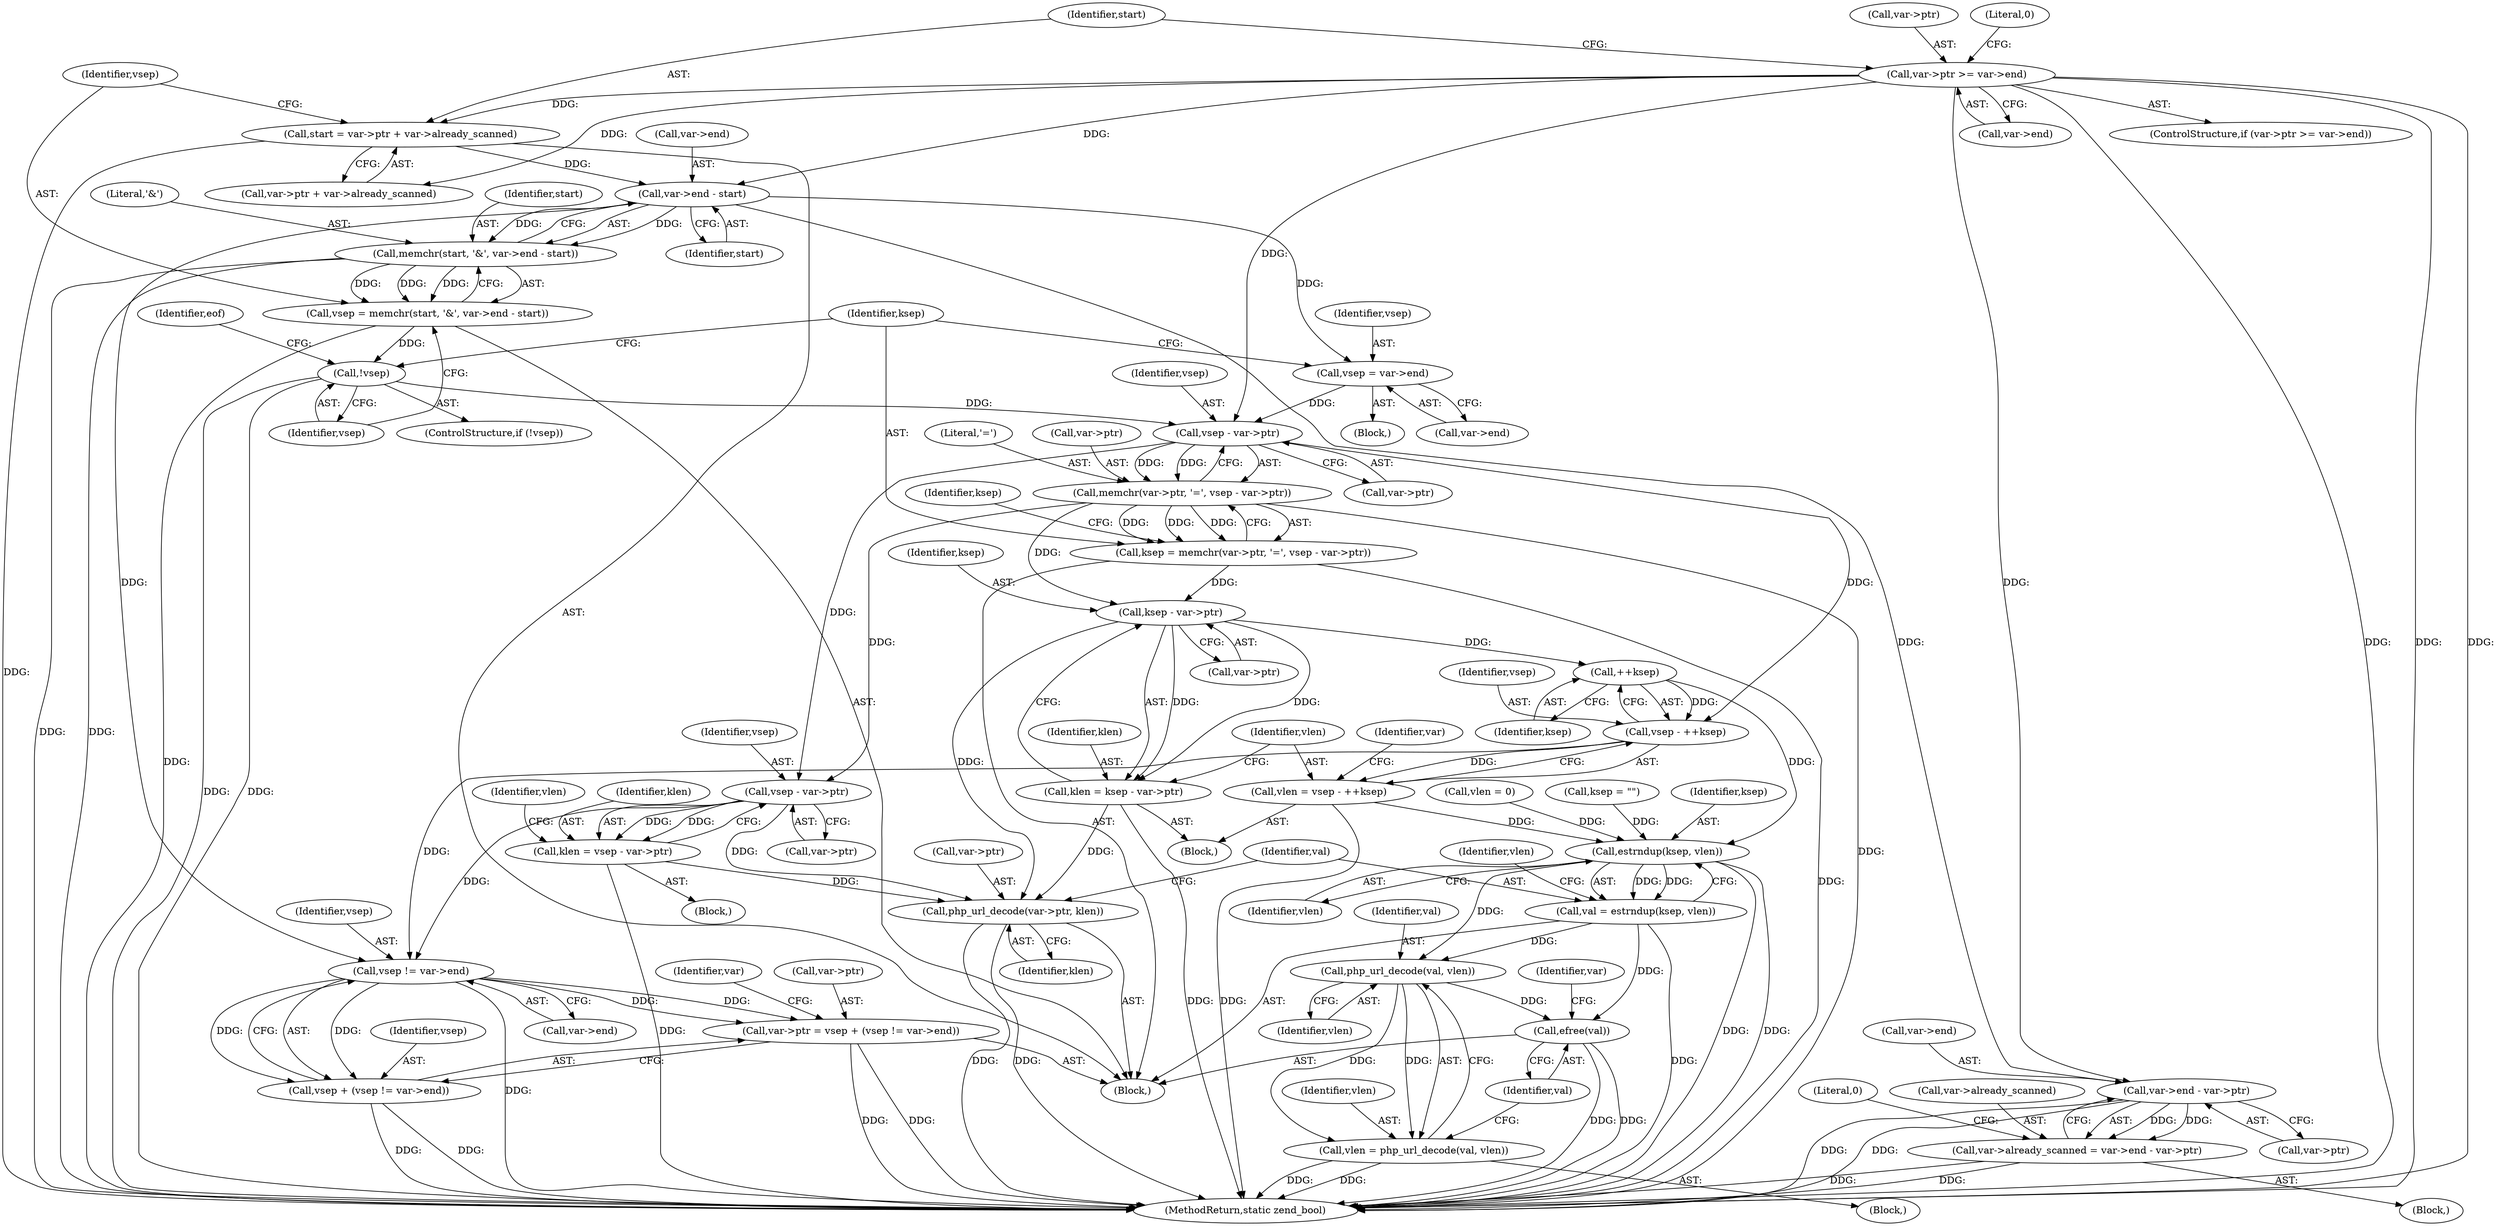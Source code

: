 digraph "0_php-src_0f8cf3b8497dc45c010c44ed9e96518e11e19fc3@integer" {
"1000126" [label="(Call,start = var->ptr + var->already_scanned)"];
"1000116" [label="(Call,var->ptr >= var->end)"];
"1000140" [label="(Call,var->end - start)"];
"1000137" [label="(Call,memchr(start, '&', var->end - start))"];
"1000135" [label="(Call,vsep = memchr(start, '&', var->end - start))"];
"1000146" [label="(Call,!vsep)"];
"1000180" [label="(Call,vsep - var->ptr)"];
"1000175" [label="(Call,memchr(var->ptr, '=', vsep - var->ptr))"];
"1000173" [label="(Call,ksep = memchr(var->ptr, '=', vsep - var->ptr))"];
"1000194" [label="(Call,ksep - var->ptr)"];
"1000192" [label="(Call,klen = ksep - var->ptr)"];
"1000220" [label="(Call,php_url_decode(var->ptr, klen))"];
"1000203" [label="(Call,++ksep)"];
"1000201" [label="(Call,vsep - ++ksep)"];
"1000199" [label="(Call,vlen = vsep - ++ksep)"];
"1000227" [label="(Call,estrndup(ksep, vlen))"];
"1000225" [label="(Call,val = estrndup(ksep, vlen))"];
"1000235" [label="(Call,php_url_decode(val, vlen))"];
"1000233" [label="(Call,vlen = php_url_decode(val, vlen))"];
"1000239" [label="(Call,efree(val))"];
"1000247" [label="(Call,vsep != var->end)"];
"1000241" [label="(Call,var->ptr = vsep + (vsep != var->end))"];
"1000245" [label="(Call,vsep + (vsep != var->end))"];
"1000212" [label="(Call,vsep - var->ptr)"];
"1000210" [label="(Call,klen = vsep - var->ptr)"];
"1000157" [label="(Call,var->end - var->ptr)"];
"1000153" [label="(Call,var->already_scanned = var->end - var->ptr)"];
"1000168" [label="(Call,vsep = var->end)"];
"1000195" [label="(Identifier,ksep)"];
"1000227" [label="(Call,estrndup(ksep, vlen))"];
"1000217" [label="(Call,vlen = 0)"];
"1000169" [label="(Identifier,vsep)"];
"1000218" [label="(Identifier,vlen)"];
"1000152" [label="(Block,)"];
"1000259" [label="(MethodReturn,static zend_bool)"];
"1000240" [label="(Identifier,val)"];
"1000161" [label="(Call,var->ptr)"];
"1000186" [label="(Identifier,ksep)"];
"1000204" [label="(Identifier,ksep)"];
"1000107" [label="(Block,)"];
"1000248" [label="(Identifier,vsep)"];
"1000207" [label="(Call,ksep = \"\")"];
"1000147" [label="(Identifier,vsep)"];
"1000167" [label="(Block,)"];
"1000157" [label="(Call,var->end - var->ptr)"];
"1000154" [label="(Call,var->already_scanned)"];
"1000254" [label="(Identifier,var)"];
"1000193" [label="(Identifier,klen)"];
"1000182" [label="(Call,var->ptr)"];
"1000176" [label="(Call,var->ptr)"];
"1000203" [label="(Call,++ksep)"];
"1000236" [label="(Identifier,val)"];
"1000211" [label="(Identifier,klen)"];
"1000139" [label="(Literal,'&')"];
"1000120" [label="(Call,var->end)"];
"1000225" [label="(Call,val = estrndup(ksep, vlen))"];
"1000187" [label="(Block,)"];
"1000200" [label="(Identifier,vlen)"];
"1000153" [label="(Call,var->already_scanned = var->end - var->ptr)"];
"1000232" [label="(Block,)"];
"1000222" [label="(Identifier,var)"];
"1000221" [label="(Call,var->ptr)"];
"1000165" [label="(Literal,0)"];
"1000199" [label="(Call,vlen = vsep - ++ksep)"];
"1000146" [label="(Call,!vsep)"];
"1000194" [label="(Call,ksep - var->ptr)"];
"1000168" [label="(Call,vsep = var->end)"];
"1000128" [label="(Call,var->ptr + var->already_scanned)"];
"1000234" [label="(Identifier,vlen)"];
"1000249" [label="(Call,var->end)"];
"1000226" [label="(Identifier,val)"];
"1000170" [label="(Call,var->end)"];
"1000233" [label="(Call,vlen = php_url_decode(val, vlen))"];
"1000206" [label="(Block,)"];
"1000237" [label="(Identifier,vlen)"];
"1000192" [label="(Call,klen = ksep - var->ptr)"];
"1000140" [label="(Call,var->end - start)"];
"1000241" [label="(Call,var->ptr = vsep + (vsep != var->end))"];
"1000145" [label="(ControlStructure,if (!vsep))"];
"1000235" [label="(Call,php_url_decode(val, vlen))"];
"1000180" [label="(Call,vsep - var->ptr)"];
"1000181" [label="(Identifier,vsep)"];
"1000125" [label="(Literal,0)"];
"1000243" [label="(Identifier,var)"];
"1000116" [label="(Call,var->ptr >= var->end)"];
"1000137" [label="(Call,memchr(start, '&', var->end - start))"];
"1000173" [label="(Call,ksep = memchr(var->ptr, '=', vsep - var->ptr))"];
"1000127" [label="(Identifier,start)"];
"1000115" [label="(ControlStructure,if (var->ptr >= var->end))"];
"1000231" [label="(Identifier,vlen)"];
"1000158" [label="(Call,var->end)"];
"1000210" [label="(Call,klen = vsep - var->ptr)"];
"1000126" [label="(Call,start = var->ptr + var->already_scanned)"];
"1000214" [label="(Call,var->ptr)"];
"1000135" [label="(Call,vsep = memchr(start, '&', var->end - start))"];
"1000201" [label="(Call,vsep - ++ksep)"];
"1000220" [label="(Call,php_url_decode(var->ptr, klen))"];
"1000228" [label="(Identifier,ksep)"];
"1000246" [label="(Identifier,vsep)"];
"1000138" [label="(Identifier,start)"];
"1000245" [label="(Call,vsep + (vsep != var->end))"];
"1000175" [label="(Call,memchr(var->ptr, '=', vsep - var->ptr))"];
"1000117" [label="(Call,var->ptr)"];
"1000229" [label="(Identifier,vlen)"];
"1000196" [label="(Call,var->ptr)"];
"1000179" [label="(Literal,'=')"];
"1000224" [label="(Identifier,klen)"];
"1000174" [label="(Identifier,ksep)"];
"1000202" [label="(Identifier,vsep)"];
"1000239" [label="(Call,efree(val))"];
"1000213" [label="(Identifier,vsep)"];
"1000151" [label="(Identifier,eof)"];
"1000144" [label="(Identifier,start)"];
"1000242" [label="(Call,var->ptr)"];
"1000212" [label="(Call,vsep - var->ptr)"];
"1000141" [label="(Call,var->end)"];
"1000247" [label="(Call,vsep != var->end)"];
"1000136" [label="(Identifier,vsep)"];
"1000126" -> "1000107"  [label="AST: "];
"1000126" -> "1000128"  [label="CFG: "];
"1000127" -> "1000126"  [label="AST: "];
"1000128" -> "1000126"  [label="AST: "];
"1000136" -> "1000126"  [label="CFG: "];
"1000126" -> "1000259"  [label="DDG: "];
"1000116" -> "1000126"  [label="DDG: "];
"1000126" -> "1000140"  [label="DDG: "];
"1000116" -> "1000115"  [label="AST: "];
"1000116" -> "1000120"  [label="CFG: "];
"1000117" -> "1000116"  [label="AST: "];
"1000120" -> "1000116"  [label="AST: "];
"1000125" -> "1000116"  [label="CFG: "];
"1000127" -> "1000116"  [label="CFG: "];
"1000116" -> "1000259"  [label="DDG: "];
"1000116" -> "1000259"  [label="DDG: "];
"1000116" -> "1000259"  [label="DDG: "];
"1000116" -> "1000128"  [label="DDG: "];
"1000116" -> "1000140"  [label="DDG: "];
"1000116" -> "1000157"  [label="DDG: "];
"1000116" -> "1000180"  [label="DDG: "];
"1000140" -> "1000137"  [label="AST: "];
"1000140" -> "1000144"  [label="CFG: "];
"1000141" -> "1000140"  [label="AST: "];
"1000144" -> "1000140"  [label="AST: "];
"1000137" -> "1000140"  [label="CFG: "];
"1000140" -> "1000137"  [label="DDG: "];
"1000140" -> "1000137"  [label="DDG: "];
"1000140" -> "1000157"  [label="DDG: "];
"1000140" -> "1000168"  [label="DDG: "];
"1000140" -> "1000247"  [label="DDG: "];
"1000137" -> "1000135"  [label="AST: "];
"1000138" -> "1000137"  [label="AST: "];
"1000139" -> "1000137"  [label="AST: "];
"1000135" -> "1000137"  [label="CFG: "];
"1000137" -> "1000259"  [label="DDG: "];
"1000137" -> "1000259"  [label="DDG: "];
"1000137" -> "1000135"  [label="DDG: "];
"1000137" -> "1000135"  [label="DDG: "];
"1000137" -> "1000135"  [label="DDG: "];
"1000135" -> "1000107"  [label="AST: "];
"1000136" -> "1000135"  [label="AST: "];
"1000147" -> "1000135"  [label="CFG: "];
"1000135" -> "1000259"  [label="DDG: "];
"1000135" -> "1000146"  [label="DDG: "];
"1000146" -> "1000145"  [label="AST: "];
"1000146" -> "1000147"  [label="CFG: "];
"1000147" -> "1000146"  [label="AST: "];
"1000151" -> "1000146"  [label="CFG: "];
"1000174" -> "1000146"  [label="CFG: "];
"1000146" -> "1000259"  [label="DDG: "];
"1000146" -> "1000259"  [label="DDG: "];
"1000146" -> "1000180"  [label="DDG: "];
"1000180" -> "1000175"  [label="AST: "];
"1000180" -> "1000182"  [label="CFG: "];
"1000181" -> "1000180"  [label="AST: "];
"1000182" -> "1000180"  [label="AST: "];
"1000175" -> "1000180"  [label="CFG: "];
"1000180" -> "1000175"  [label="DDG: "];
"1000180" -> "1000175"  [label="DDG: "];
"1000168" -> "1000180"  [label="DDG: "];
"1000180" -> "1000201"  [label="DDG: "];
"1000180" -> "1000212"  [label="DDG: "];
"1000175" -> "1000173"  [label="AST: "];
"1000176" -> "1000175"  [label="AST: "];
"1000179" -> "1000175"  [label="AST: "];
"1000173" -> "1000175"  [label="CFG: "];
"1000175" -> "1000259"  [label="DDG: "];
"1000175" -> "1000173"  [label="DDG: "];
"1000175" -> "1000173"  [label="DDG: "];
"1000175" -> "1000173"  [label="DDG: "];
"1000175" -> "1000194"  [label="DDG: "];
"1000175" -> "1000212"  [label="DDG: "];
"1000173" -> "1000107"  [label="AST: "];
"1000174" -> "1000173"  [label="AST: "];
"1000186" -> "1000173"  [label="CFG: "];
"1000173" -> "1000259"  [label="DDG: "];
"1000173" -> "1000194"  [label="DDG: "];
"1000194" -> "1000192"  [label="AST: "];
"1000194" -> "1000196"  [label="CFG: "];
"1000195" -> "1000194"  [label="AST: "];
"1000196" -> "1000194"  [label="AST: "];
"1000192" -> "1000194"  [label="CFG: "];
"1000194" -> "1000192"  [label="DDG: "];
"1000194" -> "1000192"  [label="DDG: "];
"1000194" -> "1000203"  [label="DDG: "];
"1000194" -> "1000220"  [label="DDG: "];
"1000192" -> "1000187"  [label="AST: "];
"1000193" -> "1000192"  [label="AST: "];
"1000200" -> "1000192"  [label="CFG: "];
"1000192" -> "1000259"  [label="DDG: "];
"1000192" -> "1000220"  [label="DDG: "];
"1000220" -> "1000107"  [label="AST: "];
"1000220" -> "1000224"  [label="CFG: "];
"1000221" -> "1000220"  [label="AST: "];
"1000224" -> "1000220"  [label="AST: "];
"1000226" -> "1000220"  [label="CFG: "];
"1000220" -> "1000259"  [label="DDG: "];
"1000220" -> "1000259"  [label="DDG: "];
"1000212" -> "1000220"  [label="DDG: "];
"1000210" -> "1000220"  [label="DDG: "];
"1000203" -> "1000201"  [label="AST: "];
"1000203" -> "1000204"  [label="CFG: "];
"1000204" -> "1000203"  [label="AST: "];
"1000201" -> "1000203"  [label="CFG: "];
"1000203" -> "1000201"  [label="DDG: "];
"1000203" -> "1000227"  [label="DDG: "];
"1000201" -> "1000199"  [label="AST: "];
"1000202" -> "1000201"  [label="AST: "];
"1000199" -> "1000201"  [label="CFG: "];
"1000201" -> "1000199"  [label="DDG: "];
"1000201" -> "1000247"  [label="DDG: "];
"1000199" -> "1000187"  [label="AST: "];
"1000200" -> "1000199"  [label="AST: "];
"1000222" -> "1000199"  [label="CFG: "];
"1000199" -> "1000259"  [label="DDG: "];
"1000199" -> "1000227"  [label="DDG: "];
"1000227" -> "1000225"  [label="AST: "];
"1000227" -> "1000229"  [label="CFG: "];
"1000228" -> "1000227"  [label="AST: "];
"1000229" -> "1000227"  [label="AST: "];
"1000225" -> "1000227"  [label="CFG: "];
"1000227" -> "1000259"  [label="DDG: "];
"1000227" -> "1000259"  [label="DDG: "];
"1000227" -> "1000225"  [label="DDG: "];
"1000227" -> "1000225"  [label="DDG: "];
"1000207" -> "1000227"  [label="DDG: "];
"1000217" -> "1000227"  [label="DDG: "];
"1000227" -> "1000235"  [label="DDG: "];
"1000225" -> "1000107"  [label="AST: "];
"1000226" -> "1000225"  [label="AST: "];
"1000231" -> "1000225"  [label="CFG: "];
"1000225" -> "1000259"  [label="DDG: "];
"1000225" -> "1000235"  [label="DDG: "];
"1000225" -> "1000239"  [label="DDG: "];
"1000235" -> "1000233"  [label="AST: "];
"1000235" -> "1000237"  [label="CFG: "];
"1000236" -> "1000235"  [label="AST: "];
"1000237" -> "1000235"  [label="AST: "];
"1000233" -> "1000235"  [label="CFG: "];
"1000235" -> "1000233"  [label="DDG: "];
"1000235" -> "1000233"  [label="DDG: "];
"1000235" -> "1000239"  [label="DDG: "];
"1000233" -> "1000232"  [label="AST: "];
"1000234" -> "1000233"  [label="AST: "];
"1000240" -> "1000233"  [label="CFG: "];
"1000233" -> "1000259"  [label="DDG: "];
"1000233" -> "1000259"  [label="DDG: "];
"1000239" -> "1000107"  [label="AST: "];
"1000239" -> "1000240"  [label="CFG: "];
"1000240" -> "1000239"  [label="AST: "];
"1000243" -> "1000239"  [label="CFG: "];
"1000239" -> "1000259"  [label="DDG: "];
"1000239" -> "1000259"  [label="DDG: "];
"1000247" -> "1000245"  [label="AST: "];
"1000247" -> "1000249"  [label="CFG: "];
"1000248" -> "1000247"  [label="AST: "];
"1000249" -> "1000247"  [label="AST: "];
"1000245" -> "1000247"  [label="CFG: "];
"1000247" -> "1000259"  [label="DDG: "];
"1000247" -> "1000241"  [label="DDG: "];
"1000247" -> "1000241"  [label="DDG: "];
"1000247" -> "1000245"  [label="DDG: "];
"1000247" -> "1000245"  [label="DDG: "];
"1000212" -> "1000247"  [label="DDG: "];
"1000241" -> "1000107"  [label="AST: "];
"1000241" -> "1000245"  [label="CFG: "];
"1000242" -> "1000241"  [label="AST: "];
"1000245" -> "1000241"  [label="AST: "];
"1000254" -> "1000241"  [label="CFG: "];
"1000241" -> "1000259"  [label="DDG: "];
"1000241" -> "1000259"  [label="DDG: "];
"1000246" -> "1000245"  [label="AST: "];
"1000245" -> "1000259"  [label="DDG: "];
"1000245" -> "1000259"  [label="DDG: "];
"1000212" -> "1000210"  [label="AST: "];
"1000212" -> "1000214"  [label="CFG: "];
"1000213" -> "1000212"  [label="AST: "];
"1000214" -> "1000212"  [label="AST: "];
"1000210" -> "1000212"  [label="CFG: "];
"1000212" -> "1000210"  [label="DDG: "];
"1000212" -> "1000210"  [label="DDG: "];
"1000210" -> "1000206"  [label="AST: "];
"1000211" -> "1000210"  [label="AST: "];
"1000218" -> "1000210"  [label="CFG: "];
"1000210" -> "1000259"  [label="DDG: "];
"1000157" -> "1000153"  [label="AST: "];
"1000157" -> "1000161"  [label="CFG: "];
"1000158" -> "1000157"  [label="AST: "];
"1000161" -> "1000157"  [label="AST: "];
"1000153" -> "1000157"  [label="CFG: "];
"1000157" -> "1000259"  [label="DDG: "];
"1000157" -> "1000259"  [label="DDG: "];
"1000157" -> "1000153"  [label="DDG: "];
"1000157" -> "1000153"  [label="DDG: "];
"1000153" -> "1000152"  [label="AST: "];
"1000154" -> "1000153"  [label="AST: "];
"1000165" -> "1000153"  [label="CFG: "];
"1000153" -> "1000259"  [label="DDG: "];
"1000153" -> "1000259"  [label="DDG: "];
"1000168" -> "1000167"  [label="AST: "];
"1000168" -> "1000170"  [label="CFG: "];
"1000169" -> "1000168"  [label="AST: "];
"1000170" -> "1000168"  [label="AST: "];
"1000174" -> "1000168"  [label="CFG: "];
}
